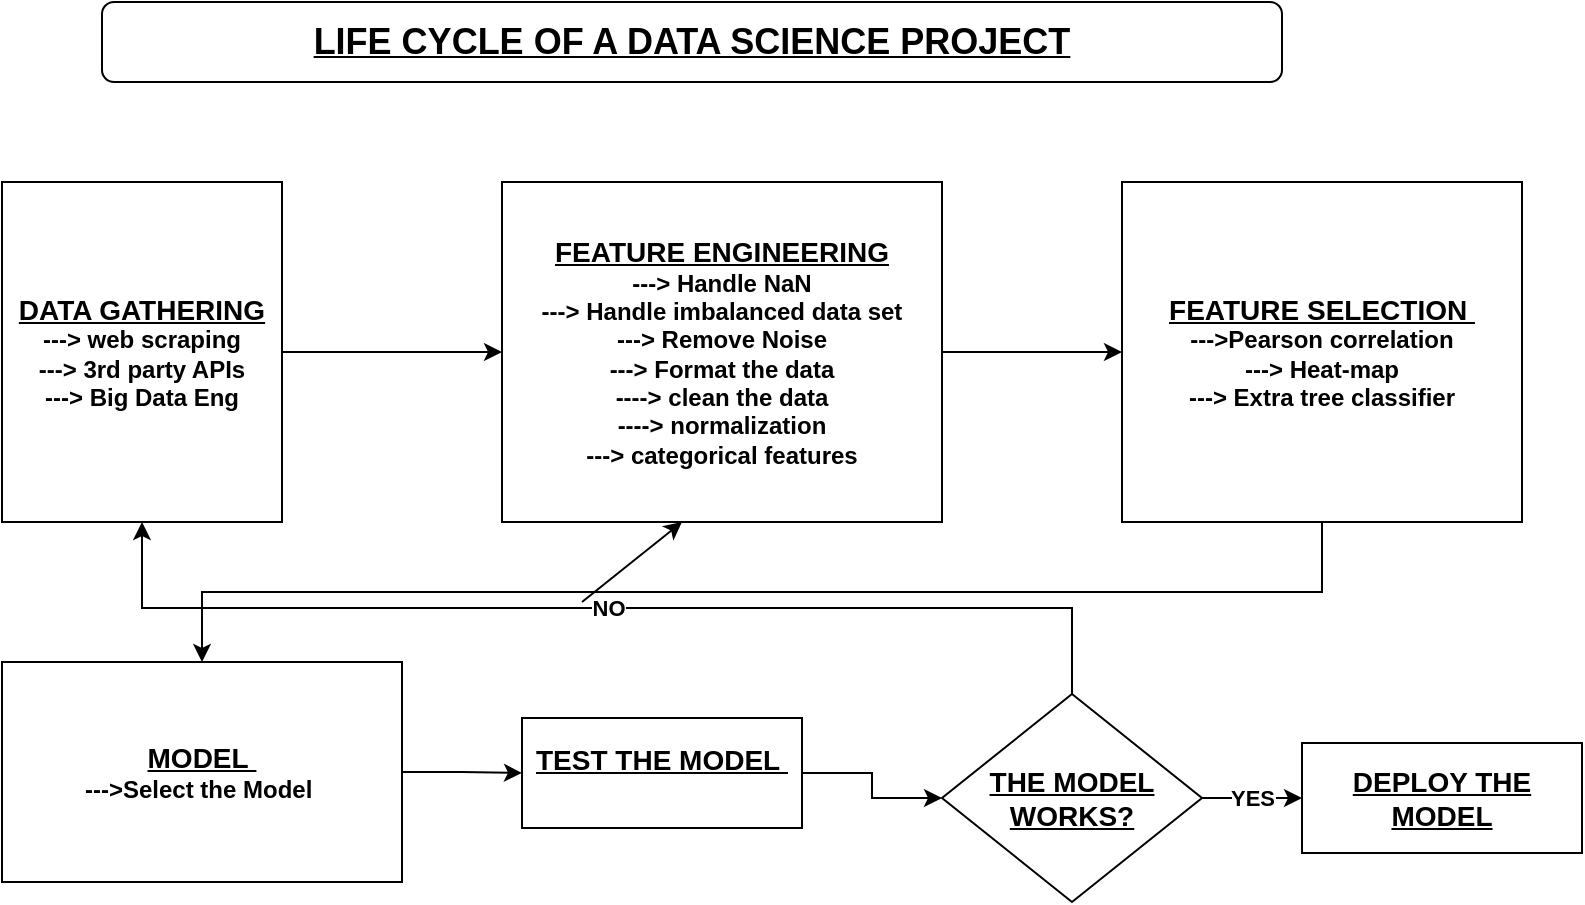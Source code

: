<mxfile version="12.8.1" type="device"><diagram id="77zYcXMpS4GLvQOlIMHf" name="Page-1"><mxGraphModel dx="893" dy="562" grid="1" gridSize="10" guides="1" tooltips="1" connect="1" arrows="1" fold="1" page="1" pageScale="1" pageWidth="850" pageHeight="1100" math="0" shadow="0"><root><mxCell id="0"/><mxCell id="1" parent="0"/><mxCell id="fFwLD7Qr5a24Y9xHeOSt-1" value="&lt;b&gt;&lt;u&gt;&lt;font style=&quot;font-size: 18px&quot;&gt;LIFE CYCLE OF A DATA SCIENCE PROJECT&lt;/font&gt;&lt;/u&gt;&lt;/b&gt;" style="rounded=1;whiteSpace=wrap;html=1;" vertex="1" parent="1"><mxGeometry x="80" y="30" width="590" height="40" as="geometry"/></mxCell><mxCell id="fFwLD7Qr5a24Y9xHeOSt-5" style="edgeStyle=orthogonalEdgeStyle;rounded=0;orthogonalLoop=1;jettySize=auto;html=1;exitX=1;exitY=0.5;exitDx=0;exitDy=0;entryX=0;entryY=0.5;entryDx=0;entryDy=0;" edge="1" parent="1" source="fFwLD7Qr5a24Y9xHeOSt-2" target="fFwLD7Qr5a24Y9xHeOSt-3"><mxGeometry relative="1" as="geometry"/></mxCell><mxCell id="fFwLD7Qr5a24Y9xHeOSt-2" value="&lt;b&gt;&lt;u&gt;&lt;font style=&quot;font-size: 14px&quot;&gt;DATA GATHERING&lt;/font&gt;&lt;/u&gt;&lt;br&gt;---&amp;gt; web scraping&lt;br&gt;---&amp;gt; 3rd party APIs&lt;br&gt;---&amp;gt; Big Data Eng&lt;br&gt;&lt;/b&gt;" style="rounded=0;whiteSpace=wrap;html=1;" vertex="1" parent="1"><mxGeometry x="30" y="120" width="140" height="170" as="geometry"/></mxCell><mxCell id="fFwLD7Qr5a24Y9xHeOSt-8" style="edgeStyle=orthogonalEdgeStyle;rounded=0;orthogonalLoop=1;jettySize=auto;html=1;exitX=1;exitY=0.5;exitDx=0;exitDy=0;entryX=0;entryY=0.5;entryDx=0;entryDy=0;" edge="1" parent="1" source="fFwLD7Qr5a24Y9xHeOSt-3" target="fFwLD7Qr5a24Y9xHeOSt-6"><mxGeometry relative="1" as="geometry"/></mxCell><mxCell id="fFwLD7Qr5a24Y9xHeOSt-3" value="&lt;b&gt;&lt;u&gt;&lt;span style=&quot;font-size: 14px&quot;&gt;FEATURE ENGINEERING&lt;br&gt;&lt;/span&gt;&lt;/u&gt;---&amp;gt; Handle NaN&lt;br&gt;---&amp;gt; Handle imbalanced data set&lt;br&gt;---&amp;gt; Remove Noise&lt;br&gt;---&amp;gt; Format the data&lt;br&gt;----&amp;gt; clean the data&lt;br&gt;----&amp;gt; normalization&lt;br&gt;---&amp;gt; categorical features&lt;br&gt;&lt;/b&gt;" style="rounded=0;whiteSpace=wrap;html=1;" vertex="1" parent="1"><mxGeometry x="280" y="120" width="220" height="170" as="geometry"/></mxCell><mxCell id="fFwLD7Qr5a24Y9xHeOSt-10" style="edgeStyle=orthogonalEdgeStyle;rounded=0;orthogonalLoop=1;jettySize=auto;html=1;exitX=0.5;exitY=1;exitDx=0;exitDy=0;" edge="1" parent="1" source="fFwLD7Qr5a24Y9xHeOSt-6" target="fFwLD7Qr5a24Y9xHeOSt-9"><mxGeometry relative="1" as="geometry"/></mxCell><mxCell id="fFwLD7Qr5a24Y9xHeOSt-6" value="&lt;b&gt;&lt;span style=&quot;font-size: 14px&quot;&gt;&lt;u&gt;FEATURE SELECTION&amp;nbsp;&lt;br&gt;&lt;/u&gt;&lt;/span&gt;---&amp;gt;Pearson correlation&lt;br&gt;---&amp;gt;&amp;nbsp;Heat-map&lt;br&gt;---&amp;gt; Extra tree classifier&lt;br&gt;&lt;/b&gt;" style="rounded=0;whiteSpace=wrap;html=1;" vertex="1" parent="1"><mxGeometry x="590" y="120" width="200" height="170" as="geometry"/></mxCell><mxCell id="fFwLD7Qr5a24Y9xHeOSt-13" style="edgeStyle=orthogonalEdgeStyle;rounded=0;orthogonalLoop=1;jettySize=auto;html=1;exitX=1;exitY=0.5;exitDx=0;exitDy=0;entryX=0;entryY=0.5;entryDx=0;entryDy=0;" edge="1" parent="1" source="fFwLD7Qr5a24Y9xHeOSt-9" target="fFwLD7Qr5a24Y9xHeOSt-11"><mxGeometry relative="1" as="geometry"/></mxCell><mxCell id="fFwLD7Qr5a24Y9xHeOSt-9" value="&lt;b&gt;&lt;span style=&quot;font-size: 14px&quot;&gt;&lt;u&gt;MODEL&amp;nbsp;&lt;br&gt;&lt;/u&gt;&lt;/span&gt;---&amp;gt;Select the Model&amp;nbsp;&lt;br&gt;&lt;/b&gt;" style="rounded=0;whiteSpace=wrap;html=1;" vertex="1" parent="1"><mxGeometry x="30" y="360" width="200" height="110" as="geometry"/></mxCell><mxCell id="fFwLD7Qr5a24Y9xHeOSt-19" style="edgeStyle=orthogonalEdgeStyle;rounded=0;orthogonalLoop=1;jettySize=auto;html=1;exitX=1;exitY=0.5;exitDx=0;exitDy=0;entryX=0;entryY=0.5;entryDx=0;entryDy=0;" edge="1" parent="1" source="fFwLD7Qr5a24Y9xHeOSt-11" target="fFwLD7Qr5a24Y9xHeOSt-14"><mxGeometry relative="1" as="geometry"/></mxCell><mxCell id="fFwLD7Qr5a24Y9xHeOSt-11" value="&lt;b&gt;&lt;span style=&quot;font-size: 14px&quot;&gt;&lt;u&gt;TEST THE MODEL&amp;nbsp;&lt;br&gt;&lt;/u&gt;&lt;/span&gt;&amp;nbsp;&lt;br&gt;&lt;/b&gt;" style="rounded=0;whiteSpace=wrap;html=1;" vertex="1" parent="1"><mxGeometry x="290" y="388" width="140" height="55" as="geometry"/></mxCell><mxCell id="fFwLD7Qr5a24Y9xHeOSt-20" value="NO" style="edgeStyle=orthogonalEdgeStyle;rounded=0;orthogonalLoop=1;jettySize=auto;html=1;exitX=0.5;exitY=0;exitDx=0;exitDy=0;entryX=0.5;entryY=1;entryDx=0;entryDy=0;fontStyle=1" edge="1" parent="1" source="fFwLD7Qr5a24Y9xHeOSt-14" target="fFwLD7Qr5a24Y9xHeOSt-2"><mxGeometry relative="1" as="geometry"><Array as="points"><mxPoint x="565" y="333"/><mxPoint x="100" y="333"/></Array></mxGeometry></mxCell><mxCell id="fFwLD7Qr5a24Y9xHeOSt-23" value="YES" style="edgeStyle=orthogonalEdgeStyle;rounded=0;orthogonalLoop=1;jettySize=auto;html=1;exitX=1;exitY=0.5;exitDx=0;exitDy=0;entryX=0;entryY=0.5;entryDx=0;entryDy=0;fontStyle=1" edge="1" parent="1" source="fFwLD7Qr5a24Y9xHeOSt-14" target="fFwLD7Qr5a24Y9xHeOSt-22"><mxGeometry relative="1" as="geometry"/></mxCell><mxCell id="fFwLD7Qr5a24Y9xHeOSt-14" value="&lt;font style=&quot;font-size: 14px&quot;&gt;&lt;b&gt;&lt;u&gt;THE MODEL WORKS?&lt;/u&gt;&lt;/b&gt;&lt;/font&gt;" style="rhombus;whiteSpace=wrap;html=1;" vertex="1" parent="1"><mxGeometry x="500" y="376" width="130" height="104" as="geometry"/></mxCell><mxCell id="fFwLD7Qr5a24Y9xHeOSt-21" value="" style="endArrow=classic;html=1;" edge="1" parent="1"><mxGeometry width="50" height="50" relative="1" as="geometry"><mxPoint x="320" y="330" as="sourcePoint"/><mxPoint x="370" y="290" as="targetPoint"/></mxGeometry></mxCell><mxCell id="fFwLD7Qr5a24Y9xHeOSt-22" value="&lt;b&gt;&lt;span style=&quot;font-size: 14px&quot;&gt;&lt;u&gt;DEPLOY THE MODEL&lt;/u&gt;&lt;/span&gt;&lt;br&gt;&lt;/b&gt;" style="rounded=0;whiteSpace=wrap;html=1;" vertex="1" parent="1"><mxGeometry x="680" y="400.5" width="140" height="55" as="geometry"/></mxCell></root></mxGraphModel></diagram></mxfile>